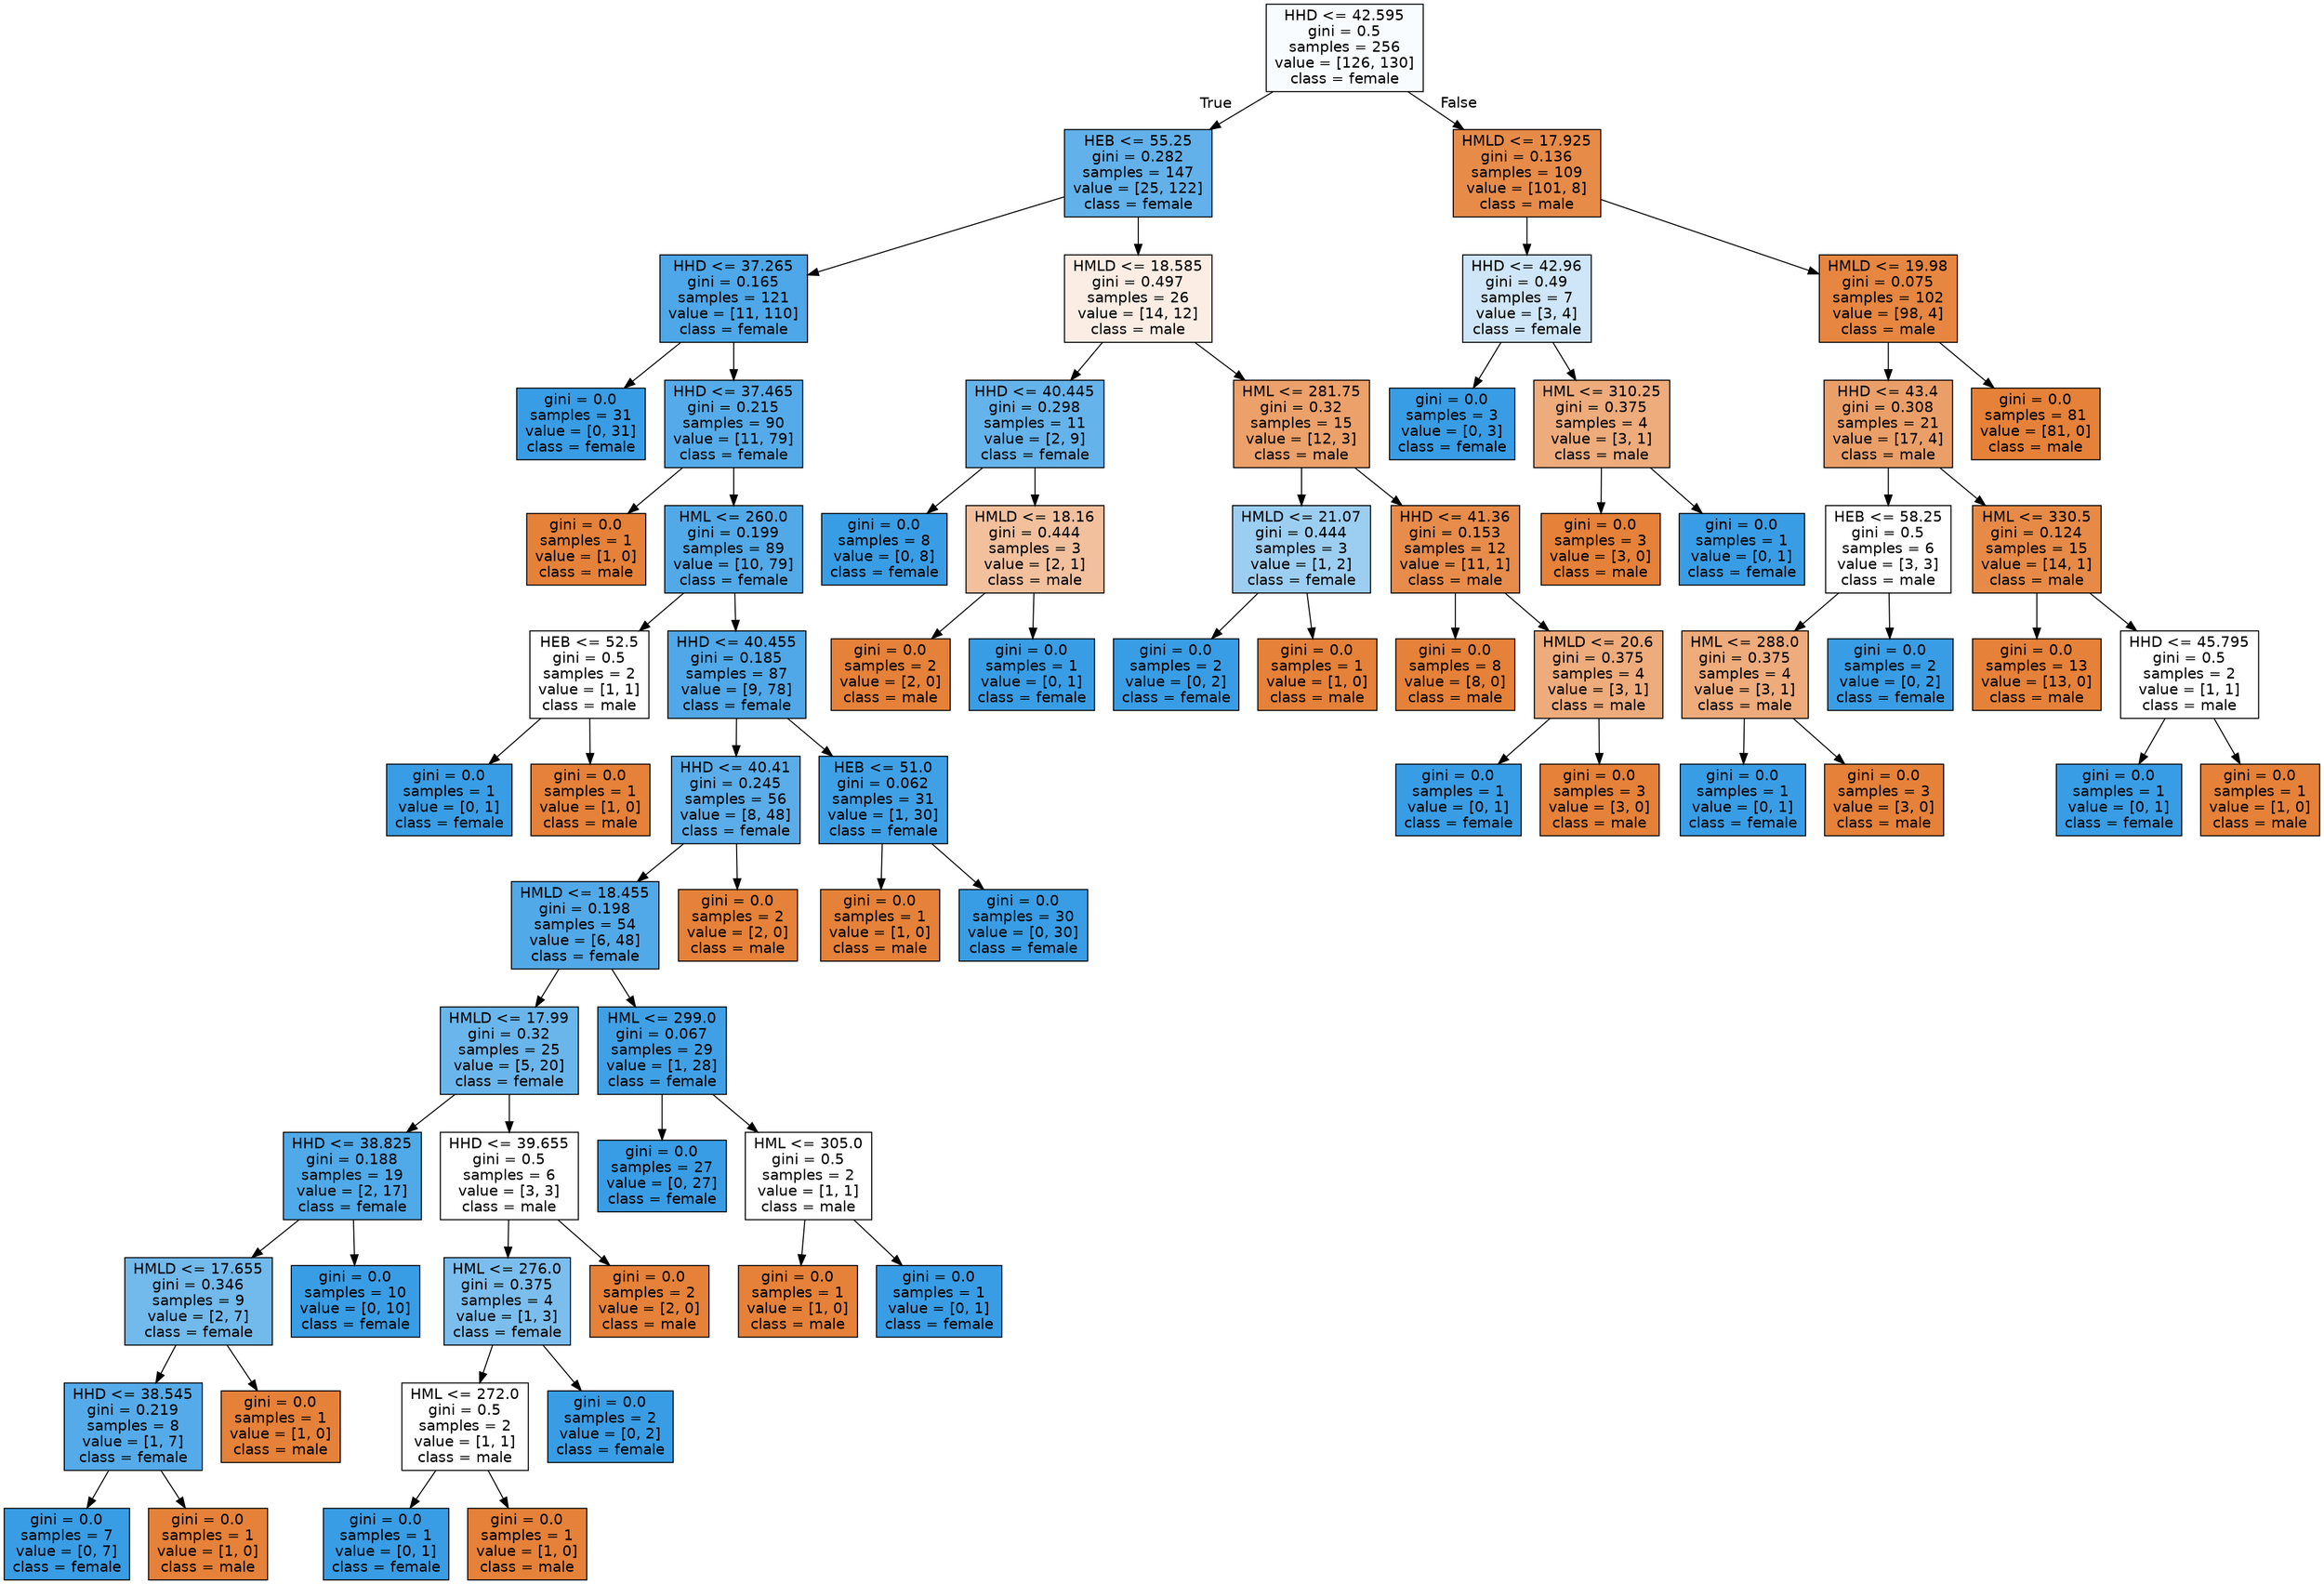 digraph Tree {
node [shape=box, style="filled", color="black", fontname="helvetica"] ;
edge [fontname="helvetica"] ;
0 [label="HHD <= 42.595\ngini = 0.5\nsamples = 256\nvalue = [126, 130]\nclass = female", fillcolor="#f9fcfe"] ;
1 [label="HEB <= 55.25\ngini = 0.282\nsamples = 147\nvalue = [25, 122]\nclass = female", fillcolor="#62b1ea"] ;
0 -> 1 [labeldistance=2.5, labelangle=45, headlabel="True"] ;
2 [label="HHD <= 37.265\ngini = 0.165\nsamples = 121\nvalue = [11, 110]\nclass = female", fillcolor="#4da7e8"] ;
1 -> 2 ;
3 [label="gini = 0.0\nsamples = 31\nvalue = [0, 31]\nclass = female", fillcolor="#399de5"] ;
2 -> 3 ;
4 [label="HHD <= 37.465\ngini = 0.215\nsamples = 90\nvalue = [11, 79]\nclass = female", fillcolor="#55abe9"] ;
2 -> 4 ;
5 [label="gini = 0.0\nsamples = 1\nvalue = [1, 0]\nclass = male", fillcolor="#e58139"] ;
4 -> 5 ;
6 [label="HML <= 260.0\ngini = 0.199\nsamples = 89\nvalue = [10, 79]\nclass = female", fillcolor="#52a9e8"] ;
4 -> 6 ;
7 [label="HEB <= 52.5\ngini = 0.5\nsamples = 2\nvalue = [1, 1]\nclass = male", fillcolor="#ffffff"] ;
6 -> 7 ;
8 [label="gini = 0.0\nsamples = 1\nvalue = [0, 1]\nclass = female", fillcolor="#399de5"] ;
7 -> 8 ;
9 [label="gini = 0.0\nsamples = 1\nvalue = [1, 0]\nclass = male", fillcolor="#e58139"] ;
7 -> 9 ;
10 [label="HHD <= 40.455\ngini = 0.185\nsamples = 87\nvalue = [9, 78]\nclass = female", fillcolor="#50a8e8"] ;
6 -> 10 ;
11 [label="HHD <= 40.41\ngini = 0.245\nsamples = 56\nvalue = [8, 48]\nclass = female", fillcolor="#5aade9"] ;
10 -> 11 ;
12 [label="HMLD <= 18.455\ngini = 0.198\nsamples = 54\nvalue = [6, 48]\nclass = female", fillcolor="#52a9e8"] ;
11 -> 12 ;
13 [label="HMLD <= 17.99\ngini = 0.32\nsamples = 25\nvalue = [5, 20]\nclass = female", fillcolor="#6ab6ec"] ;
12 -> 13 ;
14 [label="HHD <= 38.825\ngini = 0.188\nsamples = 19\nvalue = [2, 17]\nclass = female", fillcolor="#50a9e8"] ;
13 -> 14 ;
15 [label="HMLD <= 17.655\ngini = 0.346\nsamples = 9\nvalue = [2, 7]\nclass = female", fillcolor="#72b9ec"] ;
14 -> 15 ;
16 [label="HHD <= 38.545\ngini = 0.219\nsamples = 8\nvalue = [1, 7]\nclass = female", fillcolor="#55abe9"] ;
15 -> 16 ;
17 [label="gini = 0.0\nsamples = 7\nvalue = [0, 7]\nclass = female", fillcolor="#399de5"] ;
16 -> 17 ;
18 [label="gini = 0.0\nsamples = 1\nvalue = [1, 0]\nclass = male", fillcolor="#e58139"] ;
16 -> 18 ;
19 [label="gini = 0.0\nsamples = 1\nvalue = [1, 0]\nclass = male", fillcolor="#e58139"] ;
15 -> 19 ;
20 [label="gini = 0.0\nsamples = 10\nvalue = [0, 10]\nclass = female", fillcolor="#399de5"] ;
14 -> 20 ;
21 [label="HHD <= 39.655\ngini = 0.5\nsamples = 6\nvalue = [3, 3]\nclass = male", fillcolor="#ffffff"] ;
13 -> 21 ;
22 [label="HML <= 276.0\ngini = 0.375\nsamples = 4\nvalue = [1, 3]\nclass = female", fillcolor="#7bbeee"] ;
21 -> 22 ;
23 [label="HML <= 272.0\ngini = 0.5\nsamples = 2\nvalue = [1, 1]\nclass = male", fillcolor="#ffffff"] ;
22 -> 23 ;
24 [label="gini = 0.0\nsamples = 1\nvalue = [0, 1]\nclass = female", fillcolor="#399de5"] ;
23 -> 24 ;
25 [label="gini = 0.0\nsamples = 1\nvalue = [1, 0]\nclass = male", fillcolor="#e58139"] ;
23 -> 25 ;
26 [label="gini = 0.0\nsamples = 2\nvalue = [0, 2]\nclass = female", fillcolor="#399de5"] ;
22 -> 26 ;
27 [label="gini = 0.0\nsamples = 2\nvalue = [2, 0]\nclass = male", fillcolor="#e58139"] ;
21 -> 27 ;
28 [label="HML <= 299.0\ngini = 0.067\nsamples = 29\nvalue = [1, 28]\nclass = female", fillcolor="#40a0e6"] ;
12 -> 28 ;
29 [label="gini = 0.0\nsamples = 27\nvalue = [0, 27]\nclass = female", fillcolor="#399de5"] ;
28 -> 29 ;
30 [label="HML <= 305.0\ngini = 0.5\nsamples = 2\nvalue = [1, 1]\nclass = male", fillcolor="#ffffff"] ;
28 -> 30 ;
31 [label="gini = 0.0\nsamples = 1\nvalue = [1, 0]\nclass = male", fillcolor="#e58139"] ;
30 -> 31 ;
32 [label="gini = 0.0\nsamples = 1\nvalue = [0, 1]\nclass = female", fillcolor="#399de5"] ;
30 -> 32 ;
33 [label="gini = 0.0\nsamples = 2\nvalue = [2, 0]\nclass = male", fillcolor="#e58139"] ;
11 -> 33 ;
34 [label="HEB <= 51.0\ngini = 0.062\nsamples = 31\nvalue = [1, 30]\nclass = female", fillcolor="#40a0e6"] ;
10 -> 34 ;
35 [label="gini = 0.0\nsamples = 1\nvalue = [1, 0]\nclass = male", fillcolor="#e58139"] ;
34 -> 35 ;
36 [label="gini = 0.0\nsamples = 30\nvalue = [0, 30]\nclass = female", fillcolor="#399de5"] ;
34 -> 36 ;
37 [label="HMLD <= 18.585\ngini = 0.497\nsamples = 26\nvalue = [14, 12]\nclass = male", fillcolor="#fbede3"] ;
1 -> 37 ;
38 [label="HHD <= 40.445\ngini = 0.298\nsamples = 11\nvalue = [2, 9]\nclass = female", fillcolor="#65b3eb"] ;
37 -> 38 ;
39 [label="gini = 0.0\nsamples = 8\nvalue = [0, 8]\nclass = female", fillcolor="#399de5"] ;
38 -> 39 ;
40 [label="HMLD <= 18.16\ngini = 0.444\nsamples = 3\nvalue = [2, 1]\nclass = male", fillcolor="#f2c09c"] ;
38 -> 40 ;
41 [label="gini = 0.0\nsamples = 2\nvalue = [2, 0]\nclass = male", fillcolor="#e58139"] ;
40 -> 41 ;
42 [label="gini = 0.0\nsamples = 1\nvalue = [0, 1]\nclass = female", fillcolor="#399de5"] ;
40 -> 42 ;
43 [label="HML <= 281.75\ngini = 0.32\nsamples = 15\nvalue = [12, 3]\nclass = male", fillcolor="#eca06a"] ;
37 -> 43 ;
44 [label="HMLD <= 21.07\ngini = 0.444\nsamples = 3\nvalue = [1, 2]\nclass = female", fillcolor="#9ccef2"] ;
43 -> 44 ;
45 [label="gini = 0.0\nsamples = 2\nvalue = [0, 2]\nclass = female", fillcolor="#399de5"] ;
44 -> 45 ;
46 [label="gini = 0.0\nsamples = 1\nvalue = [1, 0]\nclass = male", fillcolor="#e58139"] ;
44 -> 46 ;
47 [label="HHD <= 41.36\ngini = 0.153\nsamples = 12\nvalue = [11, 1]\nclass = male", fillcolor="#e78c4b"] ;
43 -> 47 ;
48 [label="gini = 0.0\nsamples = 8\nvalue = [8, 0]\nclass = male", fillcolor="#e58139"] ;
47 -> 48 ;
49 [label="HMLD <= 20.6\ngini = 0.375\nsamples = 4\nvalue = [3, 1]\nclass = male", fillcolor="#eeab7b"] ;
47 -> 49 ;
50 [label="gini = 0.0\nsamples = 1\nvalue = [0, 1]\nclass = female", fillcolor="#399de5"] ;
49 -> 50 ;
51 [label="gini = 0.0\nsamples = 3\nvalue = [3, 0]\nclass = male", fillcolor="#e58139"] ;
49 -> 51 ;
52 [label="HMLD <= 17.925\ngini = 0.136\nsamples = 109\nvalue = [101, 8]\nclass = male", fillcolor="#e78b49"] ;
0 -> 52 [labeldistance=2.5, labelangle=-45, headlabel="False"] ;
53 [label="HHD <= 42.96\ngini = 0.49\nsamples = 7\nvalue = [3, 4]\nclass = female", fillcolor="#cee6f8"] ;
52 -> 53 ;
54 [label="gini = 0.0\nsamples = 3\nvalue = [0, 3]\nclass = female", fillcolor="#399de5"] ;
53 -> 54 ;
55 [label="HML <= 310.25\ngini = 0.375\nsamples = 4\nvalue = [3, 1]\nclass = male", fillcolor="#eeab7b"] ;
53 -> 55 ;
56 [label="gini = 0.0\nsamples = 3\nvalue = [3, 0]\nclass = male", fillcolor="#e58139"] ;
55 -> 56 ;
57 [label="gini = 0.0\nsamples = 1\nvalue = [0, 1]\nclass = female", fillcolor="#399de5"] ;
55 -> 57 ;
58 [label="HMLD <= 19.98\ngini = 0.075\nsamples = 102\nvalue = [98, 4]\nclass = male", fillcolor="#e68641"] ;
52 -> 58 ;
59 [label="HHD <= 43.4\ngini = 0.308\nsamples = 21\nvalue = [17, 4]\nclass = male", fillcolor="#eb9f68"] ;
58 -> 59 ;
60 [label="HEB <= 58.25\ngini = 0.5\nsamples = 6\nvalue = [3, 3]\nclass = male", fillcolor="#ffffff"] ;
59 -> 60 ;
61 [label="HML <= 288.0\ngini = 0.375\nsamples = 4\nvalue = [3, 1]\nclass = male", fillcolor="#eeab7b"] ;
60 -> 61 ;
62 [label="gini = 0.0\nsamples = 1\nvalue = [0, 1]\nclass = female", fillcolor="#399de5"] ;
61 -> 62 ;
63 [label="gini = 0.0\nsamples = 3\nvalue = [3, 0]\nclass = male", fillcolor="#e58139"] ;
61 -> 63 ;
64 [label="gini = 0.0\nsamples = 2\nvalue = [0, 2]\nclass = female", fillcolor="#399de5"] ;
60 -> 64 ;
65 [label="HML <= 330.5\ngini = 0.124\nsamples = 15\nvalue = [14, 1]\nclass = male", fillcolor="#e78a47"] ;
59 -> 65 ;
66 [label="gini = 0.0\nsamples = 13\nvalue = [13, 0]\nclass = male", fillcolor="#e58139"] ;
65 -> 66 ;
67 [label="HHD <= 45.795\ngini = 0.5\nsamples = 2\nvalue = [1, 1]\nclass = male", fillcolor="#ffffff"] ;
65 -> 67 ;
68 [label="gini = 0.0\nsamples = 1\nvalue = [0, 1]\nclass = female", fillcolor="#399de5"] ;
67 -> 68 ;
69 [label="gini = 0.0\nsamples = 1\nvalue = [1, 0]\nclass = male", fillcolor="#e58139"] ;
67 -> 69 ;
70 [label="gini = 0.0\nsamples = 81\nvalue = [81, 0]\nclass = male", fillcolor="#e58139"] ;
58 -> 70 ;
}